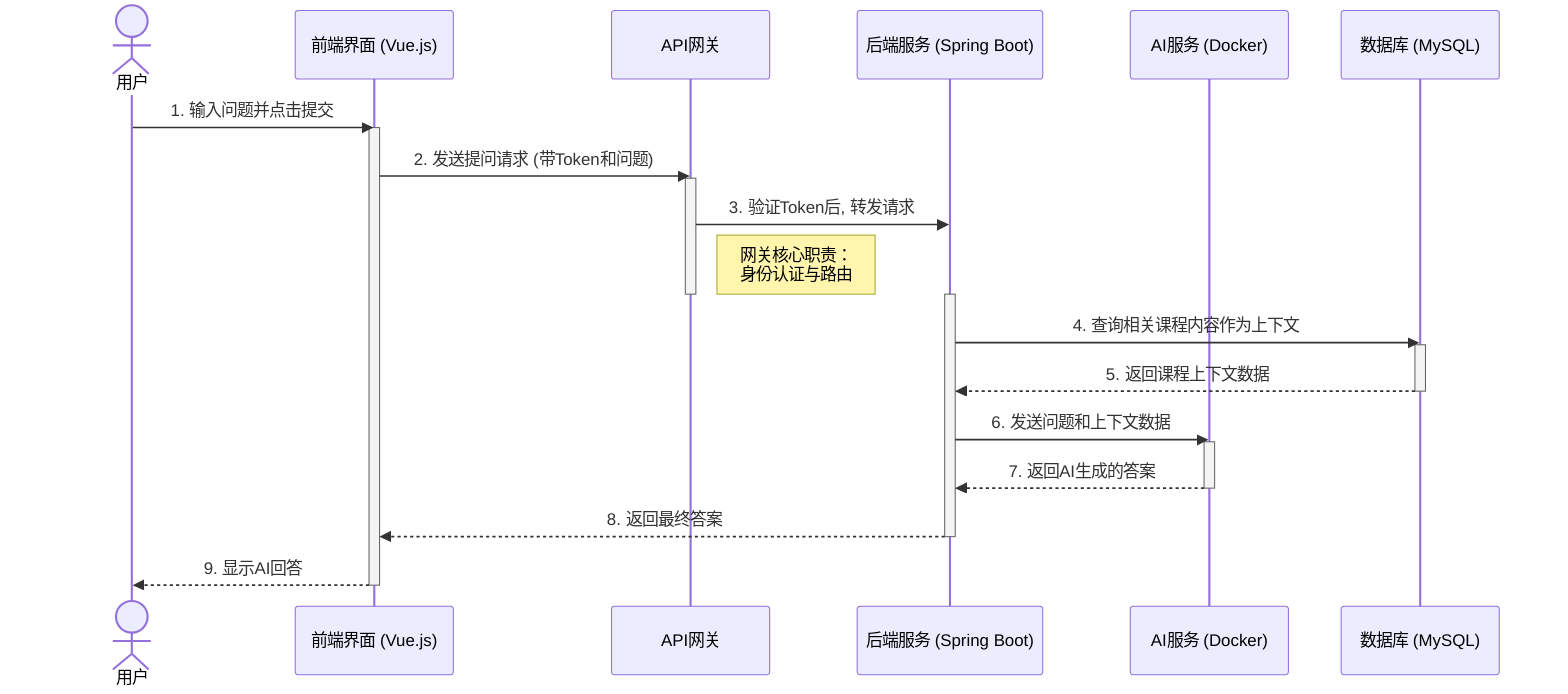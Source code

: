 sequenceDiagram
    actor 用户
    participant 前端界面 (Vue.js)
    participant API网关
    participant 后端服务 (Spring Boot)
    participant AI服务 (Docker)
    participant 数据库 (MySQL)

    用户->>前端界面 (Vue.js): 1. 输入问题并点击提交
    activate 前端界面 (Vue.js)

    前端界面 (Vue.js)->>API网关: 2. 发送提问请求 (带Token和问题)
    activate API网关

    API网关->>后端服务 (Spring Boot): 3. 验证Token后, 转发请求
    note right of API网关: 网关核心职责：<br/>身份认证与路由
    activate 后端服务 (Spring Boot)
    deactivate API网关

    后端服务 (Spring Boot)->>数据库 (MySQL): 4. 查询相关课程内容作为上下文
    activate 数据库 (MySQL)
    数据库 (MySQL)-->>后端服务 (Spring Boot): 5. 返回课程上下文数据
    deactivate 数据库 (MySQL)

    后端服务 (Spring Boot)->>AI服务 (Docker): 6. 发送问题和上下文数据
    activate AI服务 (Docker)
    AI服务 (Docker)-->>后端服务 (Spring Boot): 7. 返回AI生成的答案
    deactivate AI服务 (Docker)

    后端服务 (Spring Boot)-->>前端界面 (Vue.js): 8. 返回最终答案
    deactivate 后端服务 (Spring Boot)

    前端界面 (Vue.js)-->>用户: 9. 显示AI回答
    deactivate 前端界面 (Vue.js)